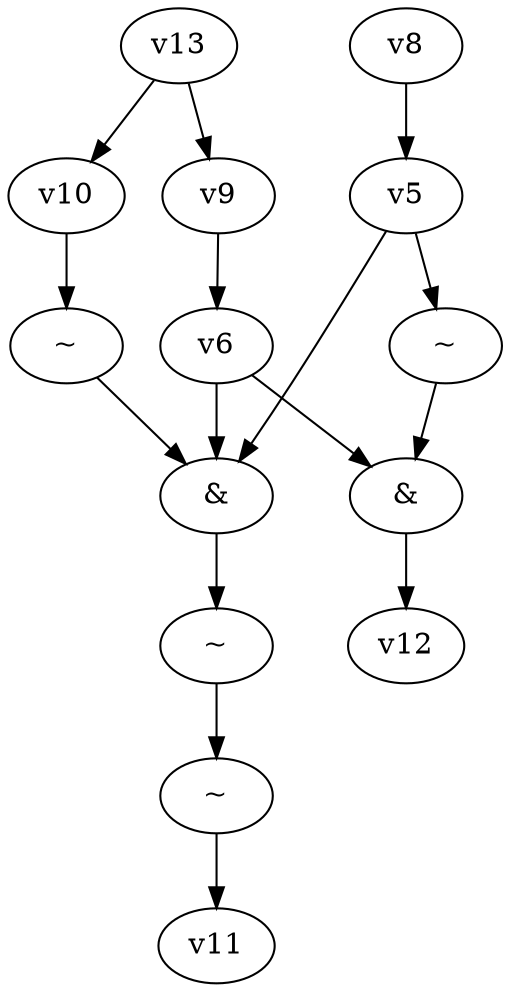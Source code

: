 digraph G { 
v0 [label="~"]; 
v1 [label="~"]; 
v2 [label="&"]; 
v3 [label="~"]; 
v4 [label="&"]; 
v7 [label="~"]; 
v0 -> v11;
v1 -> v0;
v2 -> v12;
v3 -> v2;
v4 -> v1;
v5 -> v3;
v5 -> v4;
v6 -> v2;
v6 -> v4;
v7 -> v4;
v8 -> v5;
v9 -> v6;
v10 -> v7;
v13 -> v9;
v13 -> v10;
}